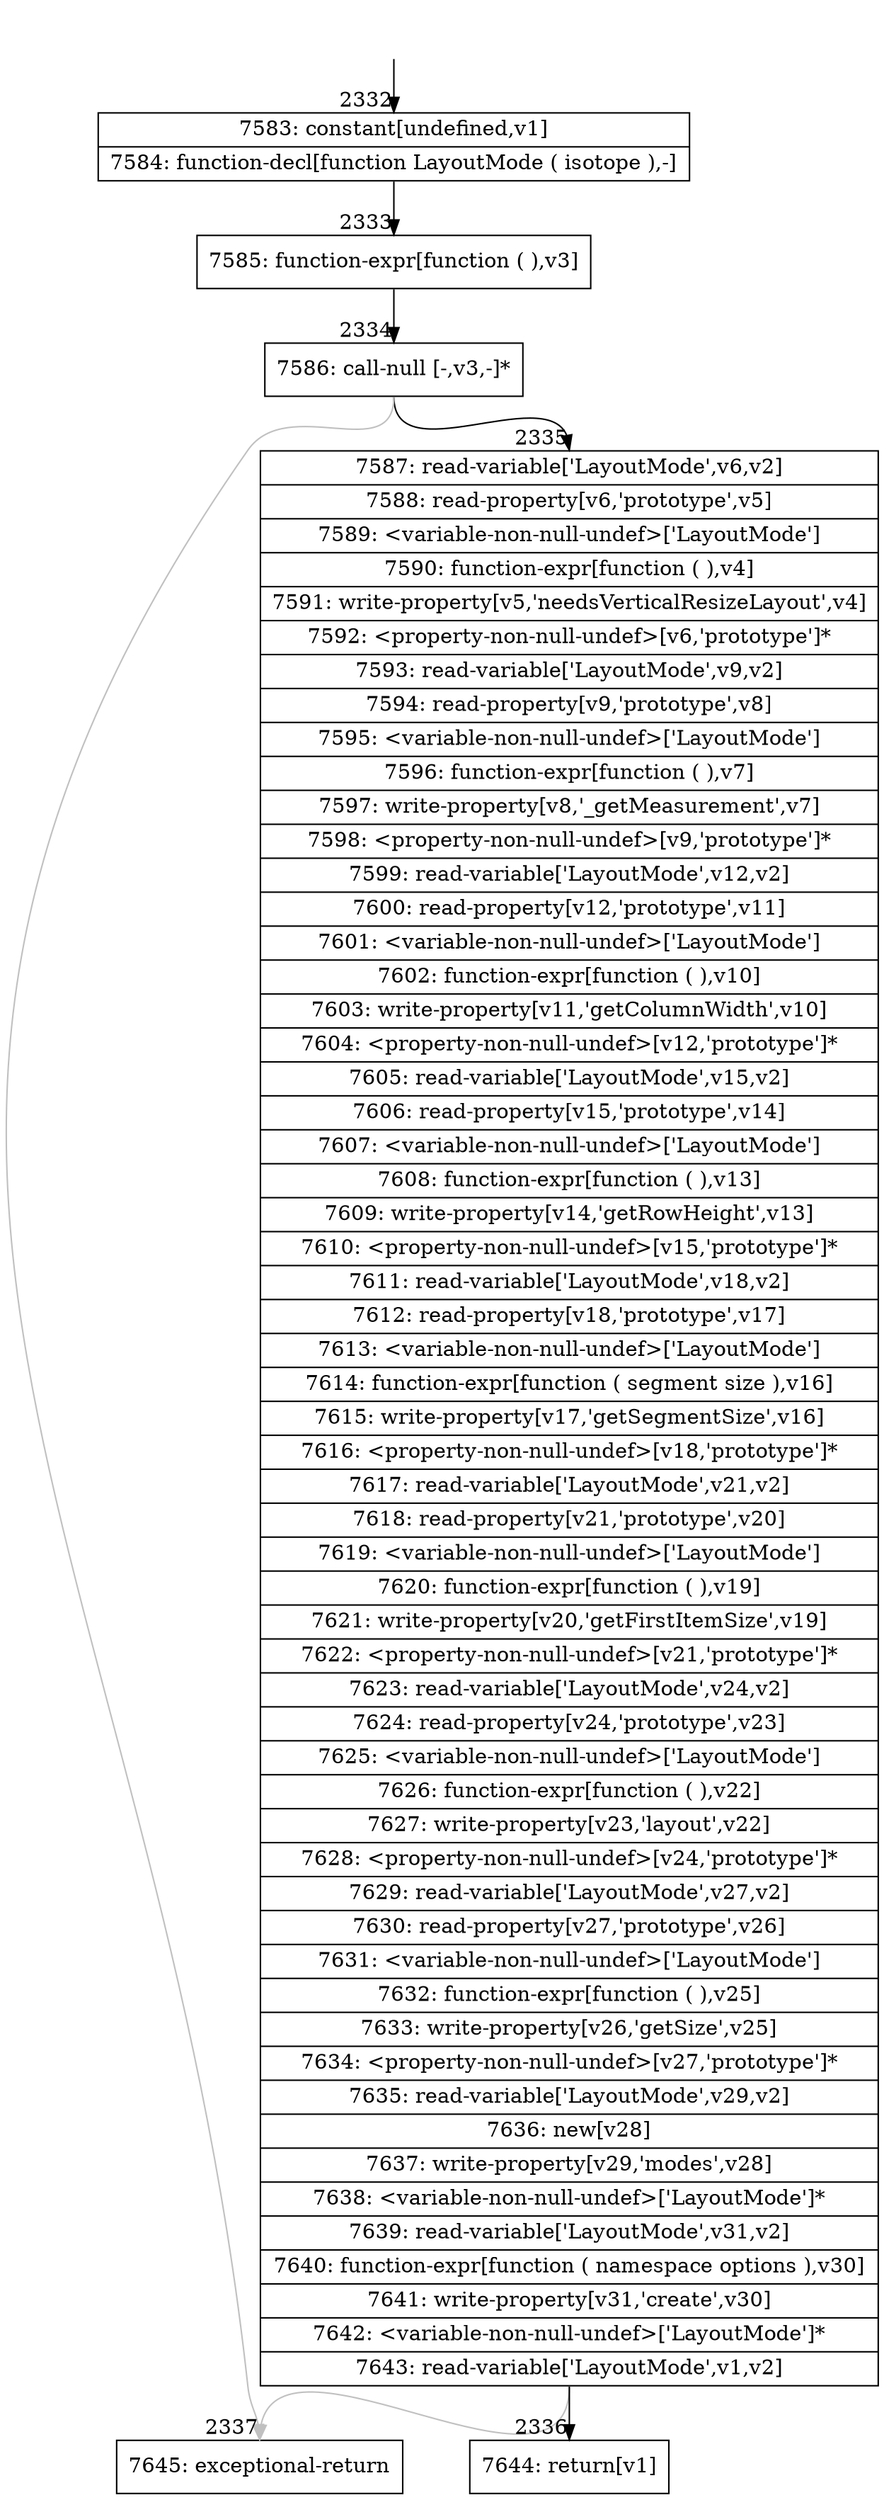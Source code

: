 digraph {
rankdir="TD"
BB_entry203[shape=none,label=""];
BB_entry203 -> BB2332 [tailport=s, headport=n, headlabel="    2332"]
BB2332 [shape=record label="{7583: constant[undefined,v1]|7584: function-decl[function LayoutMode ( isotope ),-]}" ] 
BB2332 -> BB2333 [tailport=s, headport=n, headlabel="      2333"]
BB2333 [shape=record label="{7585: function-expr[function ( ),v3]}" ] 
BB2333 -> BB2334 [tailport=s, headport=n, headlabel="      2334"]
BB2334 [shape=record label="{7586: call-null [-,v3,-]*}" ] 
BB2334 -> BB2335 [tailport=s, headport=n, headlabel="      2335"]
BB2334 -> BB2337 [tailport=s, headport=n, color=gray, headlabel="      2337"]
BB2335 [shape=record label="{7587: read-variable['LayoutMode',v6,v2]|7588: read-property[v6,'prototype',v5]|7589: \<variable-non-null-undef\>['LayoutMode']|7590: function-expr[function ( ),v4]|7591: write-property[v5,'needsVerticalResizeLayout',v4]|7592: \<property-non-null-undef\>[v6,'prototype']*|7593: read-variable['LayoutMode',v9,v2]|7594: read-property[v9,'prototype',v8]|7595: \<variable-non-null-undef\>['LayoutMode']|7596: function-expr[function ( ),v7]|7597: write-property[v8,'_getMeasurement',v7]|7598: \<property-non-null-undef\>[v9,'prototype']*|7599: read-variable['LayoutMode',v12,v2]|7600: read-property[v12,'prototype',v11]|7601: \<variable-non-null-undef\>['LayoutMode']|7602: function-expr[function ( ),v10]|7603: write-property[v11,'getColumnWidth',v10]|7604: \<property-non-null-undef\>[v12,'prototype']*|7605: read-variable['LayoutMode',v15,v2]|7606: read-property[v15,'prototype',v14]|7607: \<variable-non-null-undef\>['LayoutMode']|7608: function-expr[function ( ),v13]|7609: write-property[v14,'getRowHeight',v13]|7610: \<property-non-null-undef\>[v15,'prototype']*|7611: read-variable['LayoutMode',v18,v2]|7612: read-property[v18,'prototype',v17]|7613: \<variable-non-null-undef\>['LayoutMode']|7614: function-expr[function ( segment size ),v16]|7615: write-property[v17,'getSegmentSize',v16]|7616: \<property-non-null-undef\>[v18,'prototype']*|7617: read-variable['LayoutMode',v21,v2]|7618: read-property[v21,'prototype',v20]|7619: \<variable-non-null-undef\>['LayoutMode']|7620: function-expr[function ( ),v19]|7621: write-property[v20,'getFirstItemSize',v19]|7622: \<property-non-null-undef\>[v21,'prototype']*|7623: read-variable['LayoutMode',v24,v2]|7624: read-property[v24,'prototype',v23]|7625: \<variable-non-null-undef\>['LayoutMode']|7626: function-expr[function ( ),v22]|7627: write-property[v23,'layout',v22]|7628: \<property-non-null-undef\>[v24,'prototype']*|7629: read-variable['LayoutMode',v27,v2]|7630: read-property[v27,'prototype',v26]|7631: \<variable-non-null-undef\>['LayoutMode']|7632: function-expr[function ( ),v25]|7633: write-property[v26,'getSize',v25]|7634: \<property-non-null-undef\>[v27,'prototype']*|7635: read-variable['LayoutMode',v29,v2]|7636: new[v28]|7637: write-property[v29,'modes',v28]|7638: \<variable-non-null-undef\>['LayoutMode']*|7639: read-variable['LayoutMode',v31,v2]|7640: function-expr[function ( namespace options ),v30]|7641: write-property[v31,'create',v30]|7642: \<variable-non-null-undef\>['LayoutMode']*|7643: read-variable['LayoutMode',v1,v2]}" ] 
BB2335 -> BB2336 [tailport=s, headport=n, headlabel="      2336"]
BB2335 -> BB2337 [tailport=s, headport=n, color=gray]
BB2336 [shape=record label="{7644: return[v1]}" ] 
BB2337 [shape=record label="{7645: exceptional-return}" ] 
//#$~ 3223
}
